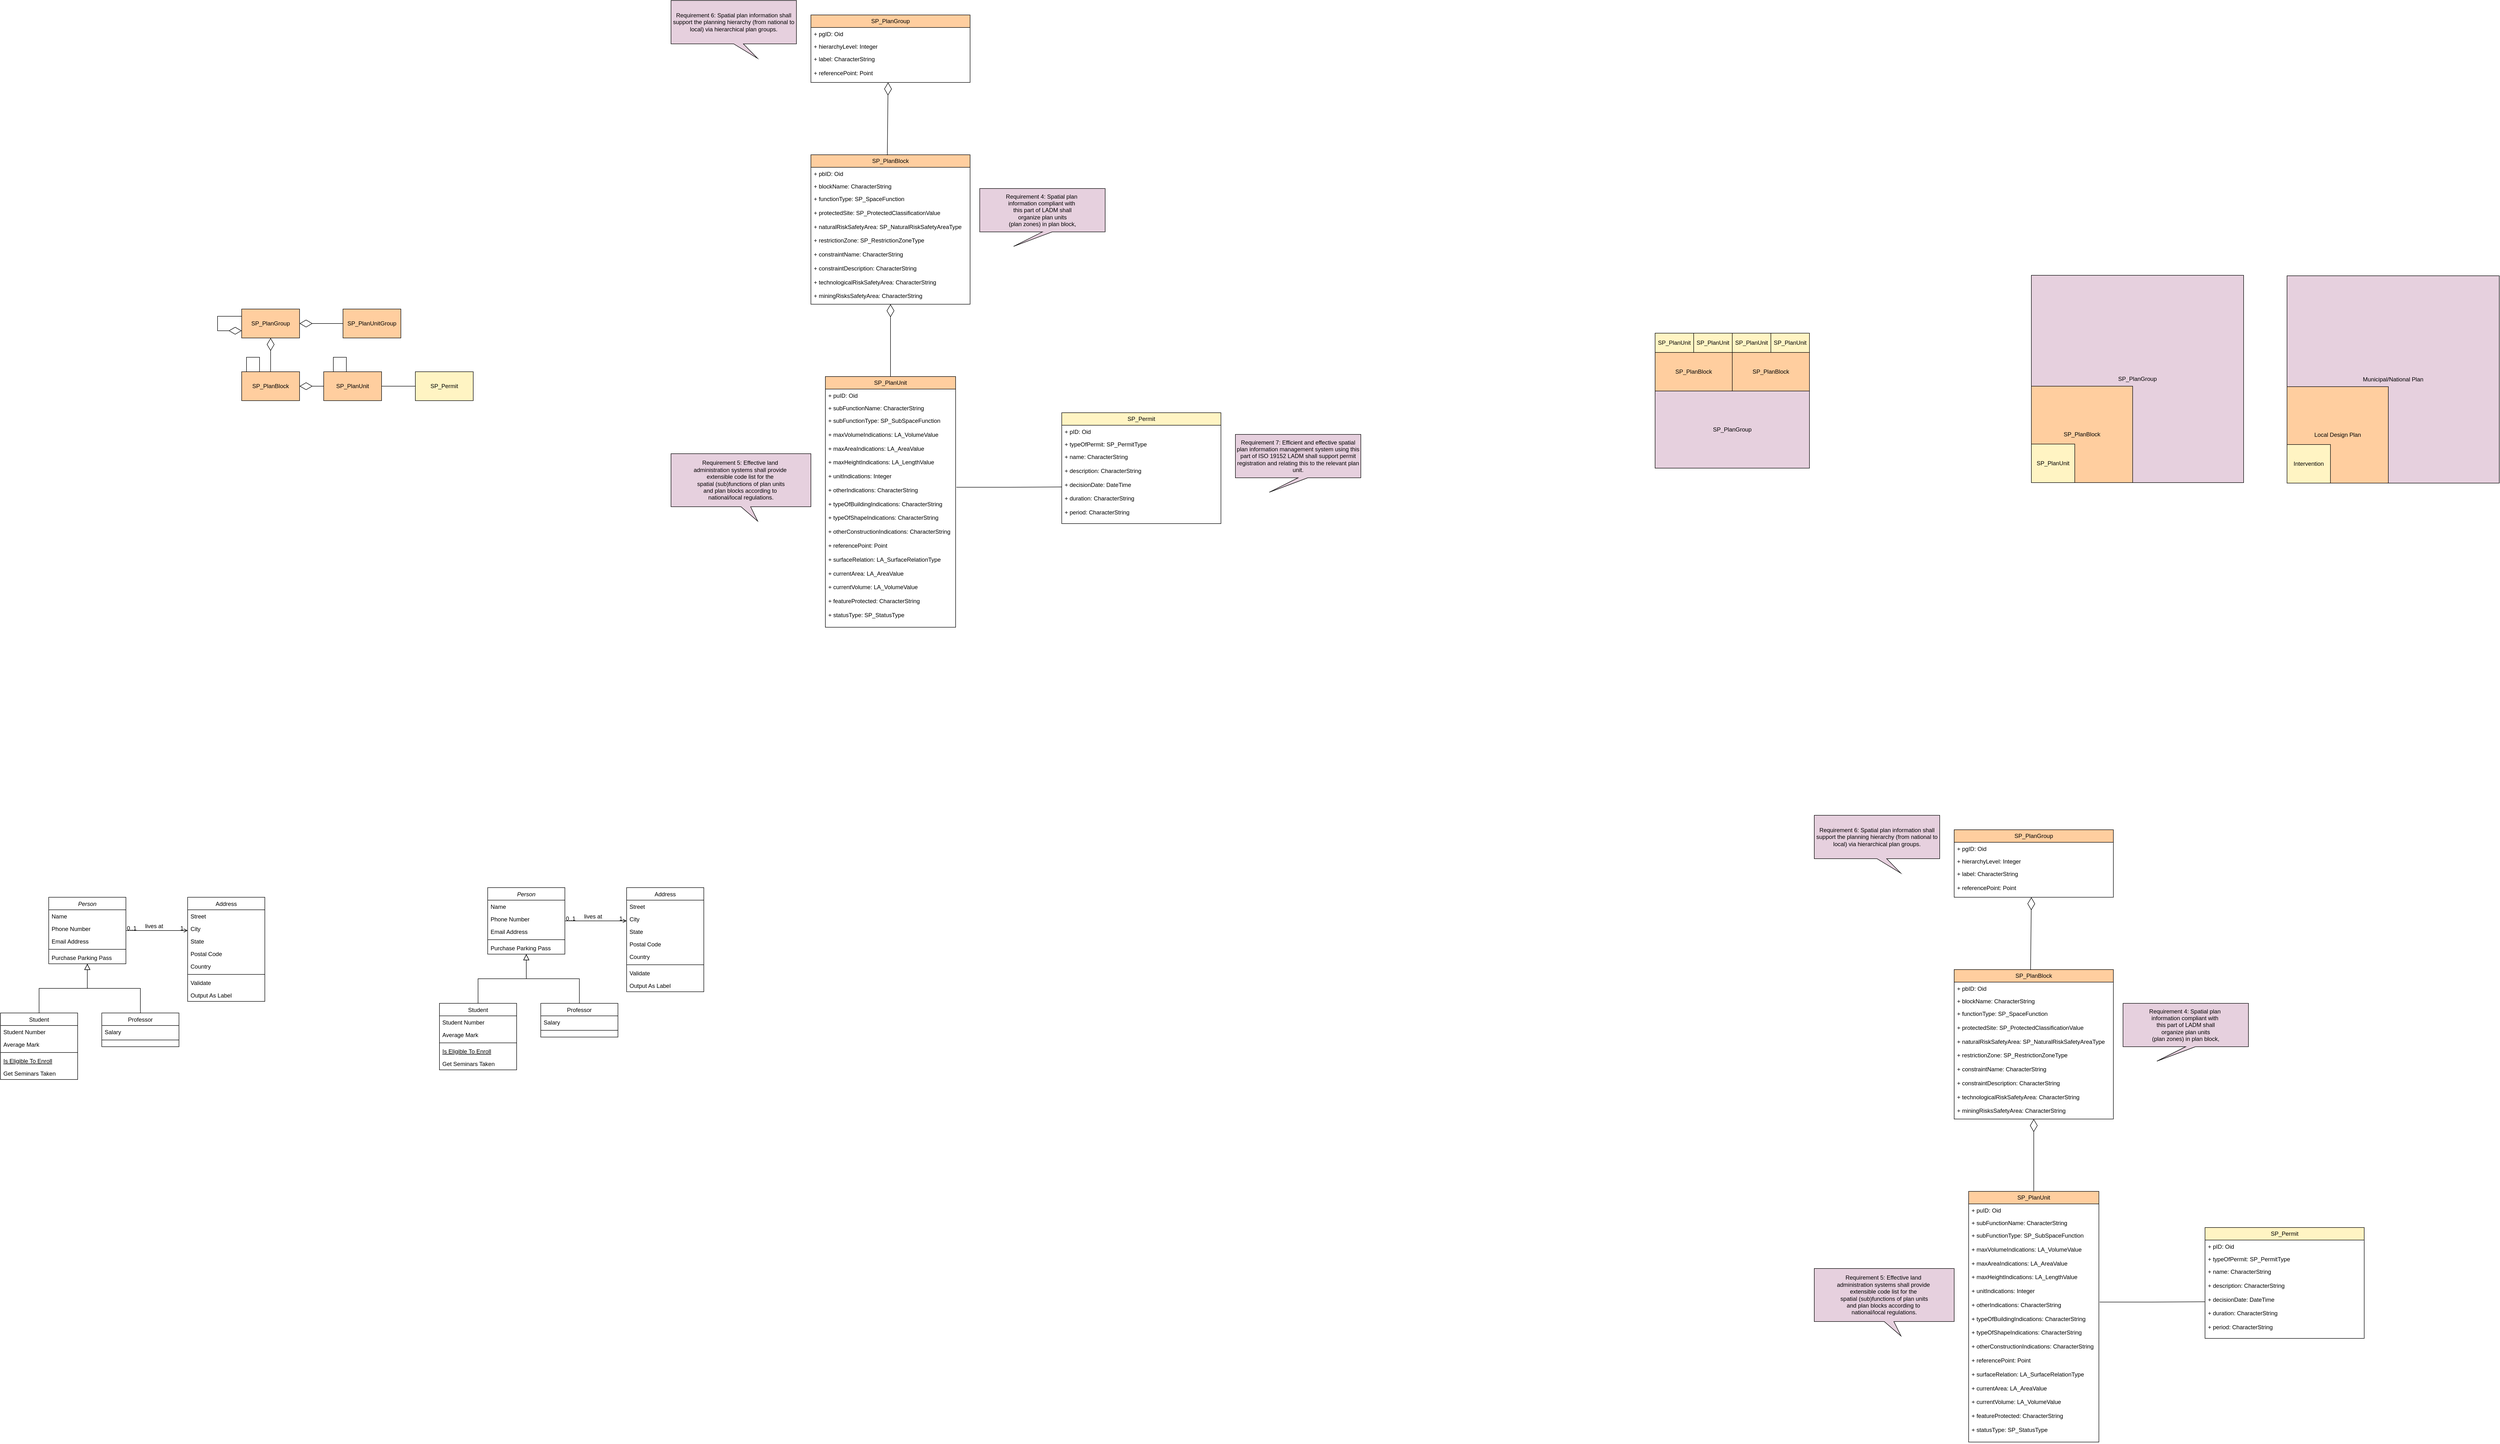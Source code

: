 <mxfile version="24.4.15" type="github">
  <diagram id="C5RBs43oDa-KdzZeNtuy" name="Page-1">
    <mxGraphModel dx="3578" dy="4029" grid="1" gridSize="10" guides="1" tooltips="1" connect="1" arrows="1" fold="1" page="1" pageScale="1" pageWidth="827" pageHeight="1169" math="0" shadow="0">
      <root>
        <mxCell id="WIyWlLk6GJQsqaUBKTNV-0" />
        <mxCell id="WIyWlLk6GJQsqaUBKTNV-1" parent="WIyWlLk6GJQsqaUBKTNV-0" />
        <mxCell id="zkfFHV4jXpPFQw0GAbJ--0" value="Person" style="swimlane;fontStyle=2;align=center;verticalAlign=top;childLayout=stackLayout;horizontal=1;startSize=26;horizontalStack=0;resizeParent=1;resizeLast=0;collapsible=1;marginBottom=0;rounded=0;shadow=0;strokeWidth=1;" parent="WIyWlLk6GJQsqaUBKTNV-1" vertex="1">
          <mxGeometry x="220" y="120" width="160" height="138" as="geometry">
            <mxRectangle x="230" y="140" width="160" height="26" as="alternateBounds" />
          </mxGeometry>
        </mxCell>
        <mxCell id="zkfFHV4jXpPFQw0GAbJ--1" value="Name" style="text;align=left;verticalAlign=top;spacingLeft=4;spacingRight=4;overflow=hidden;rotatable=0;points=[[0,0.5],[1,0.5]];portConstraint=eastwest;" parent="zkfFHV4jXpPFQw0GAbJ--0" vertex="1">
          <mxGeometry y="26" width="160" height="26" as="geometry" />
        </mxCell>
        <mxCell id="zkfFHV4jXpPFQw0GAbJ--2" value="Phone Number" style="text;align=left;verticalAlign=top;spacingLeft=4;spacingRight=4;overflow=hidden;rotatable=0;points=[[0,0.5],[1,0.5]];portConstraint=eastwest;rounded=0;shadow=0;html=0;" parent="zkfFHV4jXpPFQw0GAbJ--0" vertex="1">
          <mxGeometry y="52" width="160" height="26" as="geometry" />
        </mxCell>
        <mxCell id="zkfFHV4jXpPFQw0GAbJ--3" value="Email Address" style="text;align=left;verticalAlign=top;spacingLeft=4;spacingRight=4;overflow=hidden;rotatable=0;points=[[0,0.5],[1,0.5]];portConstraint=eastwest;rounded=0;shadow=0;html=0;" parent="zkfFHV4jXpPFQw0GAbJ--0" vertex="1">
          <mxGeometry y="78" width="160" height="26" as="geometry" />
        </mxCell>
        <mxCell id="zkfFHV4jXpPFQw0GAbJ--4" value="" style="line;html=1;strokeWidth=1;align=left;verticalAlign=middle;spacingTop=-1;spacingLeft=3;spacingRight=3;rotatable=0;labelPosition=right;points=[];portConstraint=eastwest;" parent="zkfFHV4jXpPFQw0GAbJ--0" vertex="1">
          <mxGeometry y="104" width="160" height="8" as="geometry" />
        </mxCell>
        <mxCell id="zkfFHV4jXpPFQw0GAbJ--5" value="Purchase Parking Pass" style="text;align=left;verticalAlign=top;spacingLeft=4;spacingRight=4;overflow=hidden;rotatable=0;points=[[0,0.5],[1,0.5]];portConstraint=eastwest;" parent="zkfFHV4jXpPFQw0GAbJ--0" vertex="1">
          <mxGeometry y="112" width="160" height="26" as="geometry" />
        </mxCell>
        <mxCell id="zkfFHV4jXpPFQw0GAbJ--6" value="Student" style="swimlane;fontStyle=0;align=center;verticalAlign=top;childLayout=stackLayout;horizontal=1;startSize=26;horizontalStack=0;resizeParent=1;resizeLast=0;collapsible=1;marginBottom=0;rounded=0;shadow=0;strokeWidth=1;" parent="WIyWlLk6GJQsqaUBKTNV-1" vertex="1">
          <mxGeometry x="120" y="360" width="160" height="138" as="geometry">
            <mxRectangle x="130" y="380" width="160" height="26" as="alternateBounds" />
          </mxGeometry>
        </mxCell>
        <mxCell id="zkfFHV4jXpPFQw0GAbJ--7" value="Student Number" style="text;align=left;verticalAlign=top;spacingLeft=4;spacingRight=4;overflow=hidden;rotatable=0;points=[[0,0.5],[1,0.5]];portConstraint=eastwest;" parent="zkfFHV4jXpPFQw0GAbJ--6" vertex="1">
          <mxGeometry y="26" width="160" height="26" as="geometry" />
        </mxCell>
        <mxCell id="zkfFHV4jXpPFQw0GAbJ--8" value="Average Mark" style="text;align=left;verticalAlign=top;spacingLeft=4;spacingRight=4;overflow=hidden;rotatable=0;points=[[0,0.5],[1,0.5]];portConstraint=eastwest;rounded=0;shadow=0;html=0;" parent="zkfFHV4jXpPFQw0GAbJ--6" vertex="1">
          <mxGeometry y="52" width="160" height="26" as="geometry" />
        </mxCell>
        <mxCell id="zkfFHV4jXpPFQw0GAbJ--9" value="" style="line;html=1;strokeWidth=1;align=left;verticalAlign=middle;spacingTop=-1;spacingLeft=3;spacingRight=3;rotatable=0;labelPosition=right;points=[];portConstraint=eastwest;" parent="zkfFHV4jXpPFQw0GAbJ--6" vertex="1">
          <mxGeometry y="78" width="160" height="8" as="geometry" />
        </mxCell>
        <mxCell id="zkfFHV4jXpPFQw0GAbJ--10" value="Is Eligible To Enroll" style="text;align=left;verticalAlign=top;spacingLeft=4;spacingRight=4;overflow=hidden;rotatable=0;points=[[0,0.5],[1,0.5]];portConstraint=eastwest;fontStyle=4" parent="zkfFHV4jXpPFQw0GAbJ--6" vertex="1">
          <mxGeometry y="86" width="160" height="26" as="geometry" />
        </mxCell>
        <mxCell id="zkfFHV4jXpPFQw0GAbJ--11" value="Get Seminars Taken" style="text;align=left;verticalAlign=top;spacingLeft=4;spacingRight=4;overflow=hidden;rotatable=0;points=[[0,0.5],[1,0.5]];portConstraint=eastwest;" parent="zkfFHV4jXpPFQw0GAbJ--6" vertex="1">
          <mxGeometry y="112" width="160" height="26" as="geometry" />
        </mxCell>
        <mxCell id="zkfFHV4jXpPFQw0GAbJ--12" value="" style="endArrow=block;endSize=10;endFill=0;shadow=0;strokeWidth=1;rounded=0;curved=0;edgeStyle=elbowEdgeStyle;elbow=vertical;" parent="WIyWlLk6GJQsqaUBKTNV-1" source="zkfFHV4jXpPFQw0GAbJ--6" target="zkfFHV4jXpPFQw0GAbJ--0" edge="1">
          <mxGeometry width="160" relative="1" as="geometry">
            <mxPoint x="200" y="203" as="sourcePoint" />
            <mxPoint x="200" y="203" as="targetPoint" />
          </mxGeometry>
        </mxCell>
        <mxCell id="zkfFHV4jXpPFQw0GAbJ--13" value="Professor" style="swimlane;fontStyle=0;align=center;verticalAlign=top;childLayout=stackLayout;horizontal=1;startSize=26;horizontalStack=0;resizeParent=1;resizeLast=0;collapsible=1;marginBottom=0;rounded=0;shadow=0;strokeWidth=1;" parent="WIyWlLk6GJQsqaUBKTNV-1" vertex="1">
          <mxGeometry x="330" y="360" width="160" height="70" as="geometry">
            <mxRectangle x="340" y="380" width="170" height="26" as="alternateBounds" />
          </mxGeometry>
        </mxCell>
        <mxCell id="zkfFHV4jXpPFQw0GAbJ--14" value="Salary" style="text;align=left;verticalAlign=top;spacingLeft=4;spacingRight=4;overflow=hidden;rotatable=0;points=[[0,0.5],[1,0.5]];portConstraint=eastwest;" parent="zkfFHV4jXpPFQw0GAbJ--13" vertex="1">
          <mxGeometry y="26" width="160" height="26" as="geometry" />
        </mxCell>
        <mxCell id="zkfFHV4jXpPFQw0GAbJ--15" value="" style="line;html=1;strokeWidth=1;align=left;verticalAlign=middle;spacingTop=-1;spacingLeft=3;spacingRight=3;rotatable=0;labelPosition=right;points=[];portConstraint=eastwest;" parent="zkfFHV4jXpPFQw0GAbJ--13" vertex="1">
          <mxGeometry y="52" width="160" height="8" as="geometry" />
        </mxCell>
        <mxCell id="zkfFHV4jXpPFQw0GAbJ--16" value="" style="endArrow=block;endSize=10;endFill=0;shadow=0;strokeWidth=1;rounded=0;curved=0;edgeStyle=elbowEdgeStyle;elbow=vertical;" parent="WIyWlLk6GJQsqaUBKTNV-1" source="zkfFHV4jXpPFQw0GAbJ--13" target="zkfFHV4jXpPFQw0GAbJ--0" edge="1">
          <mxGeometry width="160" relative="1" as="geometry">
            <mxPoint x="210" y="373" as="sourcePoint" />
            <mxPoint x="310" y="271" as="targetPoint" />
          </mxGeometry>
        </mxCell>
        <mxCell id="zkfFHV4jXpPFQw0GAbJ--17" value="Address" style="swimlane;fontStyle=0;align=center;verticalAlign=top;childLayout=stackLayout;horizontal=1;startSize=26;horizontalStack=0;resizeParent=1;resizeLast=0;collapsible=1;marginBottom=0;rounded=0;shadow=0;strokeWidth=1;" parent="WIyWlLk6GJQsqaUBKTNV-1" vertex="1">
          <mxGeometry x="508" y="120" width="160" height="216" as="geometry">
            <mxRectangle x="550" y="140" width="160" height="26" as="alternateBounds" />
          </mxGeometry>
        </mxCell>
        <mxCell id="zkfFHV4jXpPFQw0GAbJ--18" value="Street" style="text;align=left;verticalAlign=top;spacingLeft=4;spacingRight=4;overflow=hidden;rotatable=0;points=[[0,0.5],[1,0.5]];portConstraint=eastwest;" parent="zkfFHV4jXpPFQw0GAbJ--17" vertex="1">
          <mxGeometry y="26" width="160" height="26" as="geometry" />
        </mxCell>
        <mxCell id="zkfFHV4jXpPFQw0GAbJ--19" value="City" style="text;align=left;verticalAlign=top;spacingLeft=4;spacingRight=4;overflow=hidden;rotatable=0;points=[[0,0.5],[1,0.5]];portConstraint=eastwest;rounded=0;shadow=0;html=0;" parent="zkfFHV4jXpPFQw0GAbJ--17" vertex="1">
          <mxGeometry y="52" width="160" height="26" as="geometry" />
        </mxCell>
        <mxCell id="zkfFHV4jXpPFQw0GAbJ--20" value="State" style="text;align=left;verticalAlign=top;spacingLeft=4;spacingRight=4;overflow=hidden;rotatable=0;points=[[0,0.5],[1,0.5]];portConstraint=eastwest;rounded=0;shadow=0;html=0;" parent="zkfFHV4jXpPFQw0GAbJ--17" vertex="1">
          <mxGeometry y="78" width="160" height="26" as="geometry" />
        </mxCell>
        <mxCell id="zkfFHV4jXpPFQw0GAbJ--21" value="Postal Code" style="text;align=left;verticalAlign=top;spacingLeft=4;spacingRight=4;overflow=hidden;rotatable=0;points=[[0,0.5],[1,0.5]];portConstraint=eastwest;rounded=0;shadow=0;html=0;" parent="zkfFHV4jXpPFQw0GAbJ--17" vertex="1">
          <mxGeometry y="104" width="160" height="26" as="geometry" />
        </mxCell>
        <mxCell id="zkfFHV4jXpPFQw0GAbJ--22" value="Country" style="text;align=left;verticalAlign=top;spacingLeft=4;spacingRight=4;overflow=hidden;rotatable=0;points=[[0,0.5],[1,0.5]];portConstraint=eastwest;rounded=0;shadow=0;html=0;" parent="zkfFHV4jXpPFQw0GAbJ--17" vertex="1">
          <mxGeometry y="130" width="160" height="26" as="geometry" />
        </mxCell>
        <mxCell id="zkfFHV4jXpPFQw0GAbJ--23" value="" style="line;html=1;strokeWidth=1;align=left;verticalAlign=middle;spacingTop=-1;spacingLeft=3;spacingRight=3;rotatable=0;labelPosition=right;points=[];portConstraint=eastwest;" parent="zkfFHV4jXpPFQw0GAbJ--17" vertex="1">
          <mxGeometry y="156" width="160" height="8" as="geometry" />
        </mxCell>
        <mxCell id="zkfFHV4jXpPFQw0GAbJ--24" value="Validate" style="text;align=left;verticalAlign=top;spacingLeft=4;spacingRight=4;overflow=hidden;rotatable=0;points=[[0,0.5],[1,0.5]];portConstraint=eastwest;" parent="zkfFHV4jXpPFQw0GAbJ--17" vertex="1">
          <mxGeometry y="164" width="160" height="26" as="geometry" />
        </mxCell>
        <mxCell id="zkfFHV4jXpPFQw0GAbJ--25" value="Output As Label" style="text;align=left;verticalAlign=top;spacingLeft=4;spacingRight=4;overflow=hidden;rotatable=0;points=[[0,0.5],[1,0.5]];portConstraint=eastwest;" parent="zkfFHV4jXpPFQw0GAbJ--17" vertex="1">
          <mxGeometry y="190" width="160" height="26" as="geometry" />
        </mxCell>
        <mxCell id="zkfFHV4jXpPFQw0GAbJ--26" value="" style="endArrow=open;shadow=0;strokeWidth=1;rounded=0;curved=0;endFill=1;edgeStyle=elbowEdgeStyle;elbow=vertical;" parent="WIyWlLk6GJQsqaUBKTNV-1" source="zkfFHV4jXpPFQw0GAbJ--0" target="zkfFHV4jXpPFQw0GAbJ--17" edge="1">
          <mxGeometry x="0.5" y="41" relative="1" as="geometry">
            <mxPoint x="380" y="192" as="sourcePoint" />
            <mxPoint x="540" y="192" as="targetPoint" />
            <mxPoint x="-40" y="32" as="offset" />
          </mxGeometry>
        </mxCell>
        <mxCell id="zkfFHV4jXpPFQw0GAbJ--27" value="0..1" style="resizable=0;align=left;verticalAlign=bottom;labelBackgroundColor=none;fontSize=12;" parent="zkfFHV4jXpPFQw0GAbJ--26" connectable="0" vertex="1">
          <mxGeometry x="-1" relative="1" as="geometry">
            <mxPoint y="4" as="offset" />
          </mxGeometry>
        </mxCell>
        <mxCell id="zkfFHV4jXpPFQw0GAbJ--28" value="1" style="resizable=0;align=right;verticalAlign=bottom;labelBackgroundColor=none;fontSize=12;" parent="zkfFHV4jXpPFQw0GAbJ--26" connectable="0" vertex="1">
          <mxGeometry x="1" relative="1" as="geometry">
            <mxPoint x="-7" y="4" as="offset" />
          </mxGeometry>
        </mxCell>
        <mxCell id="zkfFHV4jXpPFQw0GAbJ--29" value="lives at" style="text;html=1;resizable=0;points=[];;align=center;verticalAlign=middle;labelBackgroundColor=none;rounded=0;shadow=0;strokeWidth=1;fontSize=12;" parent="zkfFHV4jXpPFQw0GAbJ--26" vertex="1" connectable="0">
          <mxGeometry x="0.5" y="49" relative="1" as="geometry">
            <mxPoint x="-38" y="40" as="offset" />
          </mxGeometry>
        </mxCell>
        <mxCell id="cNv1dug2NwwHb0u0l6bS-0" value="Person" style="swimlane;fontStyle=2;align=center;verticalAlign=top;childLayout=stackLayout;horizontal=1;startSize=26;horizontalStack=0;resizeParent=1;resizeLast=0;collapsible=1;marginBottom=0;rounded=0;shadow=0;strokeWidth=1;" vertex="1" parent="WIyWlLk6GJQsqaUBKTNV-1">
          <mxGeometry x="1130" y="100" width="160" height="138" as="geometry">
            <mxRectangle x="230" y="140" width="160" height="26" as="alternateBounds" />
          </mxGeometry>
        </mxCell>
        <mxCell id="cNv1dug2NwwHb0u0l6bS-1" value="Name" style="text;align=left;verticalAlign=top;spacingLeft=4;spacingRight=4;overflow=hidden;rotatable=0;points=[[0,0.5],[1,0.5]];portConstraint=eastwest;" vertex="1" parent="cNv1dug2NwwHb0u0l6bS-0">
          <mxGeometry y="26" width="160" height="26" as="geometry" />
        </mxCell>
        <mxCell id="cNv1dug2NwwHb0u0l6bS-2" value="Phone Number" style="text;align=left;verticalAlign=top;spacingLeft=4;spacingRight=4;overflow=hidden;rotatable=0;points=[[0,0.5],[1,0.5]];portConstraint=eastwest;rounded=0;shadow=0;html=0;" vertex="1" parent="cNv1dug2NwwHb0u0l6bS-0">
          <mxGeometry y="52" width="160" height="26" as="geometry" />
        </mxCell>
        <mxCell id="cNv1dug2NwwHb0u0l6bS-3" value="Email Address" style="text;align=left;verticalAlign=top;spacingLeft=4;spacingRight=4;overflow=hidden;rotatable=0;points=[[0,0.5],[1,0.5]];portConstraint=eastwest;rounded=0;shadow=0;html=0;" vertex="1" parent="cNv1dug2NwwHb0u0l6bS-0">
          <mxGeometry y="78" width="160" height="26" as="geometry" />
        </mxCell>
        <mxCell id="cNv1dug2NwwHb0u0l6bS-4" value="" style="line;html=1;strokeWidth=1;align=left;verticalAlign=middle;spacingTop=-1;spacingLeft=3;spacingRight=3;rotatable=0;labelPosition=right;points=[];portConstraint=eastwest;" vertex="1" parent="cNv1dug2NwwHb0u0l6bS-0">
          <mxGeometry y="104" width="160" height="8" as="geometry" />
        </mxCell>
        <mxCell id="cNv1dug2NwwHb0u0l6bS-5" value="Purchase Parking Pass" style="text;align=left;verticalAlign=top;spacingLeft=4;spacingRight=4;overflow=hidden;rotatable=0;points=[[0,0.5],[1,0.5]];portConstraint=eastwest;" vertex="1" parent="cNv1dug2NwwHb0u0l6bS-0">
          <mxGeometry y="112" width="160" height="26" as="geometry" />
        </mxCell>
        <mxCell id="cNv1dug2NwwHb0u0l6bS-6" value="Student" style="swimlane;fontStyle=0;align=center;verticalAlign=top;childLayout=stackLayout;horizontal=1;startSize=26;horizontalStack=0;resizeParent=1;resizeLast=0;collapsible=1;marginBottom=0;rounded=0;shadow=0;strokeWidth=1;" vertex="1" parent="WIyWlLk6GJQsqaUBKTNV-1">
          <mxGeometry x="1030" y="340" width="160" height="138" as="geometry">
            <mxRectangle x="1030" y="340" width="160" height="26" as="alternateBounds" />
          </mxGeometry>
        </mxCell>
        <mxCell id="cNv1dug2NwwHb0u0l6bS-7" value="Student Number" style="text;align=left;verticalAlign=top;spacingLeft=4;spacingRight=4;overflow=hidden;rotatable=0;points=[[0,0.5],[1,0.5]];portConstraint=eastwest;" vertex="1" parent="cNv1dug2NwwHb0u0l6bS-6">
          <mxGeometry y="26" width="160" height="26" as="geometry" />
        </mxCell>
        <mxCell id="cNv1dug2NwwHb0u0l6bS-8" value="Average Mark" style="text;align=left;verticalAlign=top;spacingLeft=4;spacingRight=4;overflow=hidden;rotatable=0;points=[[0,0.5],[1,0.5]];portConstraint=eastwest;rounded=0;shadow=0;html=0;" vertex="1" parent="cNv1dug2NwwHb0u0l6bS-6">
          <mxGeometry y="52" width="160" height="26" as="geometry" />
        </mxCell>
        <mxCell id="cNv1dug2NwwHb0u0l6bS-9" value="" style="line;html=1;strokeWidth=1;align=left;verticalAlign=middle;spacingTop=-1;spacingLeft=3;spacingRight=3;rotatable=0;labelPosition=right;points=[];portConstraint=eastwest;" vertex="1" parent="cNv1dug2NwwHb0u0l6bS-6">
          <mxGeometry y="78" width="160" height="8" as="geometry" />
        </mxCell>
        <mxCell id="cNv1dug2NwwHb0u0l6bS-10" value="Is Eligible To Enroll" style="text;align=left;verticalAlign=top;spacingLeft=4;spacingRight=4;overflow=hidden;rotatable=0;points=[[0,0.5],[1,0.5]];portConstraint=eastwest;fontStyle=4" vertex="1" parent="cNv1dug2NwwHb0u0l6bS-6">
          <mxGeometry y="86" width="160" height="26" as="geometry" />
        </mxCell>
        <mxCell id="cNv1dug2NwwHb0u0l6bS-11" value="Get Seminars Taken" style="text;align=left;verticalAlign=top;spacingLeft=4;spacingRight=4;overflow=hidden;rotatable=0;points=[[0,0.5],[1,0.5]];portConstraint=eastwest;" vertex="1" parent="cNv1dug2NwwHb0u0l6bS-6">
          <mxGeometry y="112" width="160" height="26" as="geometry" />
        </mxCell>
        <mxCell id="cNv1dug2NwwHb0u0l6bS-12" value="" style="endArrow=block;endSize=10;endFill=0;shadow=0;strokeWidth=1;rounded=0;curved=0;edgeStyle=elbowEdgeStyle;elbow=vertical;" edge="1" parent="WIyWlLk6GJQsqaUBKTNV-1" source="cNv1dug2NwwHb0u0l6bS-6" target="cNv1dug2NwwHb0u0l6bS-0">
          <mxGeometry width="160" relative="1" as="geometry">
            <mxPoint x="1110" y="183" as="sourcePoint" />
            <mxPoint x="1110" y="183" as="targetPoint" />
          </mxGeometry>
        </mxCell>
        <mxCell id="cNv1dug2NwwHb0u0l6bS-13" value="Professor" style="swimlane;fontStyle=0;align=center;verticalAlign=top;childLayout=stackLayout;horizontal=1;startSize=26;horizontalStack=0;resizeParent=1;resizeLast=0;collapsible=1;marginBottom=0;rounded=0;shadow=0;strokeWidth=1;" vertex="1" parent="WIyWlLk6GJQsqaUBKTNV-1">
          <mxGeometry x="1240" y="340" width="160" height="70" as="geometry">
            <mxRectangle x="340" y="380" width="170" height="26" as="alternateBounds" />
          </mxGeometry>
        </mxCell>
        <mxCell id="cNv1dug2NwwHb0u0l6bS-14" value="Salary" style="text;align=left;verticalAlign=top;spacingLeft=4;spacingRight=4;overflow=hidden;rotatable=0;points=[[0,0.5],[1,0.5]];portConstraint=eastwest;" vertex="1" parent="cNv1dug2NwwHb0u0l6bS-13">
          <mxGeometry y="26" width="160" height="26" as="geometry" />
        </mxCell>
        <mxCell id="cNv1dug2NwwHb0u0l6bS-15" value="" style="line;html=1;strokeWidth=1;align=left;verticalAlign=middle;spacingTop=-1;spacingLeft=3;spacingRight=3;rotatable=0;labelPosition=right;points=[];portConstraint=eastwest;" vertex="1" parent="cNv1dug2NwwHb0u0l6bS-13">
          <mxGeometry y="52" width="160" height="8" as="geometry" />
        </mxCell>
        <mxCell id="cNv1dug2NwwHb0u0l6bS-16" value="" style="endArrow=block;endSize=10;endFill=0;shadow=0;strokeWidth=1;rounded=0;curved=0;edgeStyle=elbowEdgeStyle;elbow=vertical;" edge="1" parent="WIyWlLk6GJQsqaUBKTNV-1" source="cNv1dug2NwwHb0u0l6bS-13" target="cNv1dug2NwwHb0u0l6bS-0">
          <mxGeometry width="160" relative="1" as="geometry">
            <mxPoint x="1120" y="353" as="sourcePoint" />
            <mxPoint x="1220" y="251" as="targetPoint" />
          </mxGeometry>
        </mxCell>
        <mxCell id="cNv1dug2NwwHb0u0l6bS-17" value="Address" style="swimlane;fontStyle=0;align=center;verticalAlign=top;childLayout=stackLayout;horizontal=1;startSize=26;horizontalStack=0;resizeParent=1;resizeLast=0;collapsible=1;marginBottom=0;rounded=0;shadow=0;strokeWidth=1;" vertex="1" parent="WIyWlLk6GJQsqaUBKTNV-1">
          <mxGeometry x="1418" y="100" width="160" height="216" as="geometry">
            <mxRectangle x="550" y="140" width="160" height="26" as="alternateBounds" />
          </mxGeometry>
        </mxCell>
        <mxCell id="cNv1dug2NwwHb0u0l6bS-18" value="Street" style="text;align=left;verticalAlign=top;spacingLeft=4;spacingRight=4;overflow=hidden;rotatable=0;points=[[0,0.5],[1,0.5]];portConstraint=eastwest;" vertex="1" parent="cNv1dug2NwwHb0u0l6bS-17">
          <mxGeometry y="26" width="160" height="26" as="geometry" />
        </mxCell>
        <mxCell id="cNv1dug2NwwHb0u0l6bS-19" value="City" style="text;align=left;verticalAlign=top;spacingLeft=4;spacingRight=4;overflow=hidden;rotatable=0;points=[[0,0.5],[1,0.5]];portConstraint=eastwest;rounded=0;shadow=0;html=0;" vertex="1" parent="cNv1dug2NwwHb0u0l6bS-17">
          <mxGeometry y="52" width="160" height="26" as="geometry" />
        </mxCell>
        <mxCell id="cNv1dug2NwwHb0u0l6bS-20" value="State" style="text;align=left;verticalAlign=top;spacingLeft=4;spacingRight=4;overflow=hidden;rotatable=0;points=[[0,0.5],[1,0.5]];portConstraint=eastwest;rounded=0;shadow=0;html=0;" vertex="1" parent="cNv1dug2NwwHb0u0l6bS-17">
          <mxGeometry y="78" width="160" height="26" as="geometry" />
        </mxCell>
        <mxCell id="cNv1dug2NwwHb0u0l6bS-21" value="Postal Code" style="text;align=left;verticalAlign=top;spacingLeft=4;spacingRight=4;overflow=hidden;rotatable=0;points=[[0,0.5],[1,0.5]];portConstraint=eastwest;rounded=0;shadow=0;html=0;" vertex="1" parent="cNv1dug2NwwHb0u0l6bS-17">
          <mxGeometry y="104" width="160" height="26" as="geometry" />
        </mxCell>
        <mxCell id="cNv1dug2NwwHb0u0l6bS-22" value="Country" style="text;align=left;verticalAlign=top;spacingLeft=4;spacingRight=4;overflow=hidden;rotatable=0;points=[[0,0.5],[1,0.5]];portConstraint=eastwest;rounded=0;shadow=0;html=0;" vertex="1" parent="cNv1dug2NwwHb0u0l6bS-17">
          <mxGeometry y="130" width="160" height="26" as="geometry" />
        </mxCell>
        <mxCell id="cNv1dug2NwwHb0u0l6bS-23" value="" style="line;html=1;strokeWidth=1;align=left;verticalAlign=middle;spacingTop=-1;spacingLeft=3;spacingRight=3;rotatable=0;labelPosition=right;points=[];portConstraint=eastwest;" vertex="1" parent="cNv1dug2NwwHb0u0l6bS-17">
          <mxGeometry y="156" width="160" height="8" as="geometry" />
        </mxCell>
        <mxCell id="cNv1dug2NwwHb0u0l6bS-24" value="Validate" style="text;align=left;verticalAlign=top;spacingLeft=4;spacingRight=4;overflow=hidden;rotatable=0;points=[[0,0.5],[1,0.5]];portConstraint=eastwest;" vertex="1" parent="cNv1dug2NwwHb0u0l6bS-17">
          <mxGeometry y="164" width="160" height="26" as="geometry" />
        </mxCell>
        <mxCell id="cNv1dug2NwwHb0u0l6bS-25" value="Output As Label" style="text;align=left;verticalAlign=top;spacingLeft=4;spacingRight=4;overflow=hidden;rotatable=0;points=[[0,0.5],[1,0.5]];portConstraint=eastwest;" vertex="1" parent="cNv1dug2NwwHb0u0l6bS-17">
          <mxGeometry y="190" width="160" height="26" as="geometry" />
        </mxCell>
        <mxCell id="cNv1dug2NwwHb0u0l6bS-26" value="" style="endArrow=open;shadow=0;strokeWidth=1;rounded=0;curved=0;endFill=1;edgeStyle=elbowEdgeStyle;elbow=vertical;" edge="1" parent="WIyWlLk6GJQsqaUBKTNV-1" source="cNv1dug2NwwHb0u0l6bS-0" target="cNv1dug2NwwHb0u0l6bS-17">
          <mxGeometry x="0.5" y="41" relative="1" as="geometry">
            <mxPoint x="1290" y="172" as="sourcePoint" />
            <mxPoint x="1450" y="172" as="targetPoint" />
            <mxPoint x="-40" y="32" as="offset" />
          </mxGeometry>
        </mxCell>
        <mxCell id="cNv1dug2NwwHb0u0l6bS-27" value="0..1" style="resizable=0;align=left;verticalAlign=bottom;labelBackgroundColor=none;fontSize=12;" connectable="0" vertex="1" parent="cNv1dug2NwwHb0u0l6bS-26">
          <mxGeometry x="-1" relative="1" as="geometry">
            <mxPoint y="4" as="offset" />
          </mxGeometry>
        </mxCell>
        <mxCell id="cNv1dug2NwwHb0u0l6bS-28" value="1" style="resizable=0;align=right;verticalAlign=bottom;labelBackgroundColor=none;fontSize=12;" connectable="0" vertex="1" parent="cNv1dug2NwwHb0u0l6bS-26">
          <mxGeometry x="1" relative="1" as="geometry">
            <mxPoint x="-7" y="4" as="offset" />
          </mxGeometry>
        </mxCell>
        <mxCell id="cNv1dug2NwwHb0u0l6bS-29" value="lives at" style="text;html=1;resizable=0;points=[];;align=center;verticalAlign=middle;labelBackgroundColor=none;rounded=0;shadow=0;strokeWidth=1;fontSize=12;" vertex="1" connectable="0" parent="cNv1dug2NwwHb0u0l6bS-26">
          <mxGeometry x="0.5" y="49" relative="1" as="geometry">
            <mxPoint x="-38" y="40" as="offset" />
          </mxGeometry>
        </mxCell>
        <mxCell id="cNv1dug2NwwHb0u0l6bS-61" value="SP_PlanGroup" style="rounded=0;whiteSpace=wrap;html=1;fillColor=#FFCE9F;" vertex="1" parent="WIyWlLk6GJQsqaUBKTNV-1">
          <mxGeometry x="620" y="-1100" width="120" height="60" as="geometry" />
        </mxCell>
        <mxCell id="cNv1dug2NwwHb0u0l6bS-66" value="SP_PlanUnitGroup" style="rounded=0;whiteSpace=wrap;html=1;fillColor=#FFCE9F;" vertex="1" parent="WIyWlLk6GJQsqaUBKTNV-1">
          <mxGeometry x="830" y="-1100" width="120" height="60" as="geometry" />
        </mxCell>
        <mxCell id="cNv1dug2NwwHb0u0l6bS-67" value="SP_PlanBlock" style="rounded=0;whiteSpace=wrap;html=1;fillColor=#FFCE9F;" vertex="1" parent="WIyWlLk6GJQsqaUBKTNV-1">
          <mxGeometry x="620" y="-970" width="120" height="60" as="geometry" />
        </mxCell>
        <mxCell id="cNv1dug2NwwHb0u0l6bS-68" value="SP_PlanUnit" style="rounded=0;whiteSpace=wrap;html=1;fillColor=#FFCE9F;" vertex="1" parent="WIyWlLk6GJQsqaUBKTNV-1">
          <mxGeometry x="790" y="-970" width="120" height="60" as="geometry" />
        </mxCell>
        <mxCell id="cNv1dug2NwwHb0u0l6bS-69" value="SP_Permit" style="rounded=0;whiteSpace=wrap;html=1;fillColor=#FFF4C3;" vertex="1" parent="WIyWlLk6GJQsqaUBKTNV-1">
          <mxGeometry x="980" y="-970" width="120" height="60" as="geometry" />
        </mxCell>
        <mxCell id="cNv1dug2NwwHb0u0l6bS-70" value="" style="endArrow=diamondThin;endFill=0;endSize=24;html=1;rounded=0;entryX=1;entryY=0.5;entryDx=0;entryDy=0;exitX=0;exitY=0.5;exitDx=0;exitDy=0;" edge="1" parent="WIyWlLk6GJQsqaUBKTNV-1" source="cNv1dug2NwwHb0u0l6bS-66" target="cNv1dug2NwwHb0u0l6bS-61">
          <mxGeometry width="160" relative="1" as="geometry">
            <mxPoint x="620" y="-810" as="sourcePoint" />
            <mxPoint x="780" y="-810" as="targetPoint" />
          </mxGeometry>
        </mxCell>
        <mxCell id="cNv1dug2NwwHb0u0l6bS-71" value="" style="endArrow=diamondThin;endFill=0;endSize=24;html=1;rounded=0;entryX=0.5;entryY=1;entryDx=0;entryDy=0;exitX=0.5;exitY=0;exitDx=0;exitDy=0;" edge="1" parent="WIyWlLk6GJQsqaUBKTNV-1" source="cNv1dug2NwwHb0u0l6bS-67" target="cNv1dug2NwwHb0u0l6bS-61">
          <mxGeometry width="160" relative="1" as="geometry">
            <mxPoint x="840" y="-1060" as="sourcePoint" />
            <mxPoint x="750" y="-1060" as="targetPoint" />
          </mxGeometry>
        </mxCell>
        <mxCell id="cNv1dug2NwwHb0u0l6bS-74" value="" style="endArrow=diamondThin;endFill=0;endSize=24;html=1;rounded=0;edgeStyle=orthogonalEdgeStyle;entryX=0;entryY=0.75;entryDx=0;entryDy=0;exitX=0;exitY=0.25;exitDx=0;exitDy=0;" edge="1" parent="WIyWlLk6GJQsqaUBKTNV-1" source="cNv1dug2NwwHb0u0l6bS-61" target="cNv1dug2NwwHb0u0l6bS-61">
          <mxGeometry width="160" relative="1" as="geometry">
            <mxPoint x="320" y="-960" as="sourcePoint" />
            <mxPoint x="480" y="-960" as="targetPoint" />
            <Array as="points">
              <mxPoint x="570" y="-1085" />
              <mxPoint x="570" y="-1055" />
            </Array>
          </mxGeometry>
        </mxCell>
        <mxCell id="cNv1dug2NwwHb0u0l6bS-75" value="" style="endArrow=none;html=1;edgeStyle=orthogonalEdgeStyle;rounded=0;" edge="1" parent="WIyWlLk6GJQsqaUBKTNV-1" target="cNv1dug2NwwHb0u0l6bS-67">
          <mxGeometry relative="1" as="geometry">
            <mxPoint x="630" y="-970" as="sourcePoint" />
            <mxPoint x="550" y="-1030" as="targetPoint" />
            <Array as="points">
              <mxPoint x="630" y="-970" />
              <mxPoint x="630" y="-1000" />
              <mxPoint x="657" y="-1000" />
            </Array>
          </mxGeometry>
        </mxCell>
        <mxCell id="cNv1dug2NwwHb0u0l6bS-79" value="" style="endArrow=none;html=1;edgeStyle=orthogonalEdgeStyle;rounded=0;" edge="1" parent="WIyWlLk6GJQsqaUBKTNV-1">
          <mxGeometry relative="1" as="geometry">
            <mxPoint x="810" y="-970" as="sourcePoint" />
            <mxPoint x="837" y="-970" as="targetPoint" />
            <Array as="points">
              <mxPoint x="810" y="-970" />
              <mxPoint x="810" y="-1000" />
              <mxPoint x="837" y="-1000" />
            </Array>
          </mxGeometry>
        </mxCell>
        <mxCell id="cNv1dug2NwwHb0u0l6bS-81" value="" style="endArrow=diamondThin;endFill=0;endSize=24;html=1;rounded=0;entryX=1;entryY=0.5;entryDx=0;entryDy=0;exitX=0;exitY=0.5;exitDx=0;exitDy=0;" edge="1" parent="WIyWlLk6GJQsqaUBKTNV-1" source="cNv1dug2NwwHb0u0l6bS-68" target="cNv1dug2NwwHb0u0l6bS-67">
          <mxGeometry width="160" relative="1" as="geometry">
            <mxPoint x="370" y="-890" as="sourcePoint" />
            <mxPoint x="530" y="-890" as="targetPoint" />
          </mxGeometry>
        </mxCell>
        <mxCell id="cNv1dug2NwwHb0u0l6bS-82" value="" style="endArrow=none;html=1;edgeStyle=orthogonalEdgeStyle;rounded=0;entryX=0;entryY=0.5;entryDx=0;entryDy=0;exitX=1;exitY=0.5;exitDx=0;exitDy=0;" edge="1" parent="WIyWlLk6GJQsqaUBKTNV-1" source="cNv1dug2NwwHb0u0l6bS-68" target="cNv1dug2NwwHb0u0l6bS-69">
          <mxGeometry relative="1" as="geometry">
            <mxPoint x="440" y="-970" as="sourcePoint" />
            <mxPoint x="600" y="-970" as="targetPoint" />
          </mxGeometry>
        </mxCell>
        <mxCell id="cNv1dug2NwwHb0u0l6bS-85" value="SP_PlanUnit" style="swimlane;fontStyle=0;childLayout=stackLayout;horizontal=1;startSize=26;fillColor=#FFCE9F;horizontalStack=0;resizeParent=1;resizeParentMax=0;resizeLast=0;collapsible=1;marginBottom=0;whiteSpace=wrap;html=1;" vertex="1" parent="WIyWlLk6GJQsqaUBKTNV-1">
          <mxGeometry x="1830" y="-960" width="270" height="520" as="geometry">
            <mxRectangle x="1810" y="-860" width="100" height="30" as="alternateBounds" />
          </mxGeometry>
        </mxCell>
        <mxCell id="cNv1dug2NwwHb0u0l6bS-86" value="+ puID: Oid" style="text;strokeColor=none;fillColor=none;align=left;verticalAlign=top;spacingLeft=4;spacingRight=4;overflow=hidden;rotatable=0;points=[[0,0.5],[1,0.5]];portConstraint=eastwest;whiteSpace=wrap;html=1;" vertex="1" parent="cNv1dug2NwwHb0u0l6bS-85">
          <mxGeometry y="26" width="270" height="26" as="geometry" />
        </mxCell>
        <mxCell id="cNv1dug2NwwHb0u0l6bS-87" value="+ subFunctionName: CharacterString" style="text;strokeColor=none;fillColor=none;align=left;verticalAlign=top;spacingLeft=4;spacingRight=4;overflow=hidden;rotatable=0;points=[[0,0.5],[1,0.5]];portConstraint=eastwest;whiteSpace=wrap;html=1;" vertex="1" parent="cNv1dug2NwwHb0u0l6bS-85">
          <mxGeometry y="52" width="270" height="26" as="geometry" />
        </mxCell>
        <mxCell id="cNv1dug2NwwHb0u0l6bS-88" value="+ subFunctionType: SP_SubSpaceFunction&lt;div&gt;&lt;br&gt;&lt;/div&gt;&lt;div&gt;+&amp;nbsp;maxVolumeIndications:&amp;nbsp;LA_VolumeValue&lt;/div&gt;&lt;div&gt;&lt;br&gt;&lt;/div&gt;&lt;div&gt;+&amp;nbsp;maxAreaIndications:&amp;nbsp;LA_AreaValue&lt;/div&gt;&lt;div&gt;&lt;br&gt;&lt;/div&gt;&lt;div&gt;+&amp;nbsp;maxHeightIndications:&amp;nbsp;LA_LengthValue&lt;/div&gt;&lt;div&gt;&lt;br&gt;&lt;/div&gt;&lt;div&gt;+&amp;nbsp;unitIndications:&amp;nbsp;Integer&lt;/div&gt;&lt;div&gt;&lt;br&gt;&lt;/div&gt;&lt;div&gt;+&amp;nbsp;otherIndications:&amp;nbsp;CharacterString&lt;/div&gt;&lt;div&gt;&lt;br&gt;&lt;/div&gt;&lt;div&gt;+&amp;nbsp;typeOfBuildingIndications:&amp;nbsp;CharacterString&lt;/div&gt;&lt;div&gt;&lt;br&gt;&lt;/div&gt;&lt;div&gt;+&amp;nbsp;typeOfShapeIndications:&amp;nbsp;CharacterString&lt;/div&gt;&lt;div&gt;&lt;br&gt;&lt;/div&gt;&lt;div&gt;+&amp;nbsp;otherConstructionIndications:&amp;nbsp;CharacterString&lt;/div&gt;&lt;div&gt;&lt;br&gt;&lt;/div&gt;&lt;div&gt;+&amp;nbsp;referencePoint:&amp;nbsp;Point&lt;/div&gt;&lt;div&gt;&lt;br&gt;&lt;/div&gt;&lt;div&gt;+&amp;nbsp;surfaceRelation:&amp;nbsp;LA_SurfaceRelationType&lt;/div&gt;&lt;div&gt;&lt;br&gt;&lt;/div&gt;&lt;div&gt;+&amp;nbsp;currentArea:&amp;nbsp;LA_AreaValue&lt;/div&gt;&lt;div&gt;&lt;br&gt;&lt;/div&gt;&lt;div&gt;+&amp;nbsp;currentVolume:&amp;nbsp;LA_VolumeValue&lt;/div&gt;&lt;div&gt;&lt;br&gt;&lt;/div&gt;&lt;div&gt;+&amp;nbsp;featureProtected:&amp;nbsp;CharacterString&lt;/div&gt;&lt;div&gt;&lt;br&gt;&lt;/div&gt;&lt;div&gt;+&amp;nbsp;statusType:&amp;nbsp;SP_StatusType&lt;/div&gt;&lt;div&gt;&lt;br&gt;&lt;/div&gt;&lt;div&gt;&lt;br&gt;&lt;/div&gt;" style="text;strokeColor=none;fillColor=none;align=left;verticalAlign=top;spacingLeft=4;spacingRight=4;overflow=hidden;rotatable=0;points=[[0,0.5],[1,0.5]];portConstraint=eastwest;whiteSpace=wrap;html=1;" vertex="1" parent="cNv1dug2NwwHb0u0l6bS-85">
          <mxGeometry y="78" width="270" height="442" as="geometry" />
        </mxCell>
        <mxCell id="cNv1dug2NwwHb0u0l6bS-97" value="&lt;div&gt;Requirement 4: Spatial plan&amp;nbsp;&lt;/div&gt;&lt;div&gt;information compliant with&amp;nbsp;&lt;/div&gt;&lt;div&gt;this part of LADM shall&lt;/div&gt;&lt;div&gt;organize&lt;span style=&quot;background-color: initial;&quot;&gt;&amp;nbsp;plan units&lt;/span&gt;&lt;/div&gt;&lt;div&gt;(plan zones) in plan block,&lt;/div&gt;" style="shape=callout;whiteSpace=wrap;html=1;perimeter=calloutPerimeter;position2=0.27;fillColor=#E6D0DE;" vertex="1" parent="WIyWlLk6GJQsqaUBKTNV-1">
          <mxGeometry x="2150" y="-1350" width="260" height="120" as="geometry" />
        </mxCell>
        <mxCell id="cNv1dug2NwwHb0u0l6bS-98" value="&lt;div&gt;Requirement 5: Effective land&amp;nbsp;&lt;/div&gt;&lt;div&gt;administration&amp;nbsp;&lt;span style=&quot;background-color: initial;&quot;&gt;systems&amp;nbsp;&lt;/span&gt;&lt;span style=&quot;background-color: initial;&quot;&gt;shall provide&amp;nbsp;&lt;/span&gt;&lt;/div&gt;&lt;div&gt;&lt;span style=&quot;background-color: initial;&quot;&gt;extensible code list for the&amp;nbsp;&lt;/span&gt;&lt;/div&gt;&lt;div&gt;&lt;span style=&quot;background-color: initial;&quot;&gt;spatial (sub)functions of plan units&lt;/span&gt;&lt;/div&gt;&lt;div&gt;and plan blocks according to&amp;nbsp;&lt;/div&gt;&lt;div&gt;national/local regulations.&lt;/div&gt;" style="shape=callout;whiteSpace=wrap;html=1;perimeter=calloutPerimeter;fillColor=#E6D0DE;position2=0.62;" vertex="1" parent="WIyWlLk6GJQsqaUBKTNV-1">
          <mxGeometry x="1510" y="-800" width="290" height="140" as="geometry" />
        </mxCell>
        <mxCell id="cNv1dug2NwwHb0u0l6bS-99" value="SP_PlanBlock" style="swimlane;fontStyle=0;childLayout=stackLayout;horizontal=1;startSize=26;fillColor=#FFCE9F;horizontalStack=0;resizeParent=1;resizeParentMax=0;resizeLast=0;collapsible=1;marginBottom=0;whiteSpace=wrap;html=1;" vertex="1" parent="WIyWlLk6GJQsqaUBKTNV-1">
          <mxGeometry x="1800" y="-1420" width="330" height="310" as="geometry">
            <mxRectangle x="1810" y="-860" width="100" height="30" as="alternateBounds" />
          </mxGeometry>
        </mxCell>
        <mxCell id="cNv1dug2NwwHb0u0l6bS-100" value="+ pbID: Oid" style="text;strokeColor=none;fillColor=none;align=left;verticalAlign=top;spacingLeft=4;spacingRight=4;overflow=hidden;rotatable=0;points=[[0,0.5],[1,0.5]];portConstraint=eastwest;whiteSpace=wrap;html=1;" vertex="1" parent="cNv1dug2NwwHb0u0l6bS-99">
          <mxGeometry y="26" width="330" height="26" as="geometry" />
        </mxCell>
        <mxCell id="cNv1dug2NwwHb0u0l6bS-101" value="+ blockName: CharacterString" style="text;strokeColor=none;fillColor=none;align=left;verticalAlign=top;spacingLeft=4;spacingRight=4;overflow=hidden;rotatable=0;points=[[0,0.5],[1,0.5]];portConstraint=eastwest;whiteSpace=wrap;html=1;" vertex="1" parent="cNv1dug2NwwHb0u0l6bS-99">
          <mxGeometry y="52" width="330" height="26" as="geometry" />
        </mxCell>
        <mxCell id="cNv1dug2NwwHb0u0l6bS-102" value="+ functionType: SP_SpaceFunction&lt;div&gt;&lt;br&gt;&lt;/div&gt;&lt;div&gt;+ protectedSite: SP_ProtectedClassificationValue&lt;br&gt;&lt;div&gt;&lt;br&gt;&lt;/div&gt;&lt;div&gt;+&amp;nbsp;naturalRiskSafetyArea:&amp;nbsp;SP_NaturalRiskSafetyAreaType&lt;/div&gt;&lt;div&gt;&lt;br&gt;&lt;/div&gt;&lt;div&gt;+&amp;nbsp;restrictionZone:&amp;nbsp;SP_RestrictionZoneType&lt;/div&gt;&lt;div&gt;&lt;br&gt;&lt;/div&gt;&lt;div&gt;+&amp;nbsp;constraintName:&amp;nbsp;CharacterString&lt;/div&gt;&lt;div&gt;&lt;br&gt;&lt;/div&gt;&lt;div&gt;+&amp;nbsp;constraintDescription:&amp;nbsp;CharacterString&lt;/div&gt;&lt;div&gt;&lt;br&gt;&lt;/div&gt;&lt;div&gt;+&amp;nbsp;&lt;span style=&quot;background-color: initial;&quot;&gt;technologicalRiskSafetyAre&lt;/span&gt;&lt;span style=&quot;background-color: initial;&quot;&gt;a&lt;/span&gt;:&amp;nbsp;CharacterString&lt;/div&gt;&lt;div&gt;&lt;br&gt;&lt;/div&gt;&lt;div&gt;+&amp;nbsp;miningRisksSafetyArea:&amp;nbsp;CharacterString&lt;/div&gt;&lt;div&gt;&lt;br&gt;&lt;/div&gt;&lt;div&gt;&lt;br&gt;&lt;/div&gt;&lt;/div&gt;" style="text;strokeColor=none;fillColor=none;align=left;verticalAlign=top;spacingLeft=4;spacingRight=4;overflow=hidden;rotatable=0;points=[[0,0.5],[1,0.5]];portConstraint=eastwest;whiteSpace=wrap;html=1;" vertex="1" parent="cNv1dug2NwwHb0u0l6bS-99">
          <mxGeometry y="78" width="330" height="232" as="geometry" />
        </mxCell>
        <mxCell id="cNv1dug2NwwHb0u0l6bS-103" value="" style="endArrow=diamondThin;endFill=0;endSize=24;html=1;rounded=0;exitX=0.5;exitY=0;exitDx=0;exitDy=0;" edge="1" parent="WIyWlLk6GJQsqaUBKTNV-1" source="cNv1dug2NwwHb0u0l6bS-85" target="cNv1dug2NwwHb0u0l6bS-102">
          <mxGeometry width="160" relative="1" as="geometry">
            <mxPoint x="2150" y="-960" as="sourcePoint" />
            <mxPoint x="1968" y="-1100" as="targetPoint" />
          </mxGeometry>
        </mxCell>
        <mxCell id="cNv1dug2NwwHb0u0l6bS-104" value="SP_PlanGroup" style="swimlane;fontStyle=0;childLayout=stackLayout;horizontal=1;startSize=26;fillColor=#FFCE9F;horizontalStack=0;resizeParent=1;resizeParentMax=0;resizeLast=0;collapsible=1;marginBottom=0;whiteSpace=wrap;html=1;" vertex="1" parent="WIyWlLk6GJQsqaUBKTNV-1">
          <mxGeometry x="1800" y="-1710" width="330" height="140" as="geometry">
            <mxRectangle x="1810" y="-860" width="100" height="30" as="alternateBounds" />
          </mxGeometry>
        </mxCell>
        <mxCell id="cNv1dug2NwwHb0u0l6bS-105" value="+ pgID: Oid" style="text;strokeColor=none;fillColor=none;align=left;verticalAlign=top;spacingLeft=4;spacingRight=4;overflow=hidden;rotatable=0;points=[[0,0.5],[1,0.5]];portConstraint=eastwest;whiteSpace=wrap;html=1;" vertex="1" parent="cNv1dug2NwwHb0u0l6bS-104">
          <mxGeometry y="26" width="330" height="26" as="geometry" />
        </mxCell>
        <mxCell id="cNv1dug2NwwHb0u0l6bS-106" value="+ hierarchyLevel: Integer" style="text;strokeColor=none;fillColor=none;align=left;verticalAlign=top;spacingLeft=4;spacingRight=4;overflow=hidden;rotatable=0;points=[[0,0.5],[1,0.5]];portConstraint=eastwest;whiteSpace=wrap;html=1;" vertex="1" parent="cNv1dug2NwwHb0u0l6bS-104">
          <mxGeometry y="52" width="330" height="26" as="geometry" />
        </mxCell>
        <mxCell id="cNv1dug2NwwHb0u0l6bS-107" value="+ label: CharacterString&lt;div&gt;&lt;br&gt;&lt;/div&gt;&lt;div&gt;+ referencePoint:&amp;nbsp;Point&lt;div&gt;&lt;br&gt;&lt;/div&gt;&lt;div&gt;&lt;br&gt;&lt;/div&gt;&lt;/div&gt;" style="text;strokeColor=none;fillColor=none;align=left;verticalAlign=top;spacingLeft=4;spacingRight=4;overflow=hidden;rotatable=0;points=[[0,0.5],[1,0.5]];portConstraint=eastwest;whiteSpace=wrap;html=1;" vertex="1" parent="cNv1dug2NwwHb0u0l6bS-104">
          <mxGeometry y="78" width="330" height="62" as="geometry" />
        </mxCell>
        <mxCell id="cNv1dug2NwwHb0u0l6bS-108" value="&lt;div&gt;Requirement 6: Spatial plan information shall support the planning hierarchy (from national to local)&amp;nbsp;&lt;span style=&quot;background-color: initial;&quot;&gt;via hierarchical plan groups.&lt;/span&gt;&lt;span style=&quot;background-color: initial; text-wrap: nowrap; color: rgba(0, 0, 0, 0); font-family: monospace; font-size: 0px; text-align: start;&quot;&gt;3CmxGraphModel%3E%3Croot%3E%3CmxCell%20id%3D%220%22%2F%3E%3CmxCell%20id%3D%221%22%20parent%3D%220%22%2F%3E%3CmxCell%20id%3D%222%22%20value%3D%22%26lt%3Bdiv%26gt%3BRequirement%204%3A%20Spatial%20plan%26amp%3Bnbsp%3B%26lt%3B%2Fdiv%26gt%3B%26lt%3Bdiv%26gt%3Binformation%20compliant%20with%26amp%3Bnbsp%3B%26lt%3B%2Fdiv%26gt%3B%26lt%3Bdiv%26gt%3Bthis%20part%20of%20LADM%20shall%26lt%3B%2Fdiv%26gt%3B%26lt%3Bdiv%26gt%3Borganize%26lt%3Bspan%20style%3D%26quot%3Bbackground-color%3A%20initial%3B%26quot%3B%26gt%3B%26amp%3Bnbsp%3Bplan%20units%26lt%3B%2Fspan%26gt%3B%26lt%3B%2Fdiv%26gt%3B%26lt%3Bdiv%26gt%3B(plan%20zones)%20in%20plan%20block%2C%26lt%3B%2Fdiv%26gt%3B%22%20style%3D%22shape%3Dcallout%3BwhiteSpace%3Dwrap%3Bhtml%3D1%3Bperimeter%3DcalloutPerimeter%3Bposition2%3D0.73%3BfillColor%3D%23E6D0DE%3B%22%20vertex%3D%221%22%20parent%3D%221%22%3E%3CmxGeometry%20x%3D%221510%22%20y%3D%22-1110%22%20width%3D%22260%22%20height%3D%22120%22%20as%3D%22geometry%22%2F%3E%3C%2FmxCell%3E%3C%2Froot%3E%3C%2FmxGraphModel%3E&lt;/span&gt;&lt;/div&gt;" style="shape=callout;whiteSpace=wrap;html=1;perimeter=calloutPerimeter;position2=0.69;fillColor=#E6D0DE;" vertex="1" parent="WIyWlLk6GJQsqaUBKTNV-1">
          <mxGeometry x="1510" y="-1740" width="260" height="120" as="geometry" />
        </mxCell>
        <mxCell id="cNv1dug2NwwHb0u0l6bS-110" value="" style="endArrow=diamondThin;endFill=0;endSize=24;html=1;rounded=0;exitX=0.48;exitY=0.003;exitDx=0;exitDy=0;exitPerimeter=0;" edge="1" parent="WIyWlLk6GJQsqaUBKTNV-1" source="cNv1dug2NwwHb0u0l6bS-99">
          <mxGeometry width="160" relative="1" as="geometry">
            <mxPoint x="1960" y="-1420" as="sourcePoint" />
            <mxPoint x="1960" y="-1570" as="targetPoint" />
          </mxGeometry>
        </mxCell>
        <mxCell id="cNv1dug2NwwHb0u0l6bS-115" value="SP_Permit" style="swimlane;fontStyle=0;childLayout=stackLayout;horizontal=1;startSize=26;fillColor=#FFF4C3;horizontalStack=0;resizeParent=1;resizeParentMax=0;resizeLast=0;collapsible=1;marginBottom=0;whiteSpace=wrap;html=1;" vertex="1" parent="WIyWlLk6GJQsqaUBKTNV-1">
          <mxGeometry x="2320" y="-885" width="330" height="230" as="geometry">
            <mxRectangle x="1810" y="-860" width="100" height="30" as="alternateBounds" />
          </mxGeometry>
        </mxCell>
        <mxCell id="cNv1dug2NwwHb0u0l6bS-116" value="+ pID: Oid" style="text;strokeColor=none;fillColor=none;align=left;verticalAlign=top;spacingLeft=4;spacingRight=4;overflow=hidden;rotatable=0;points=[[0,0.5],[1,0.5]];portConstraint=eastwest;whiteSpace=wrap;html=1;" vertex="1" parent="cNv1dug2NwwHb0u0l6bS-115">
          <mxGeometry y="26" width="330" height="26" as="geometry" />
        </mxCell>
        <mxCell id="cNv1dug2NwwHb0u0l6bS-117" value="+ typeOfPermit:&amp;nbsp;SP_PermitType" style="text;strokeColor=none;fillColor=none;align=left;verticalAlign=top;spacingLeft=4;spacingRight=4;overflow=hidden;rotatable=0;points=[[0,0.5],[1,0.5]];portConstraint=eastwest;whiteSpace=wrap;html=1;" vertex="1" parent="cNv1dug2NwwHb0u0l6bS-115">
          <mxGeometry y="52" width="330" height="26" as="geometry" />
        </mxCell>
        <mxCell id="cNv1dug2NwwHb0u0l6bS-118" value="+ name: CharacterString&lt;div&gt;&lt;br&gt;&lt;div&gt;+ description:&amp;nbsp;CharacterString&lt;/div&gt;&lt;div&gt;&lt;br&gt;&lt;div&gt;+&amp;nbsp;decisionDate:&amp;nbsp;DateTime&lt;/div&gt;&lt;div&gt;&lt;br&gt;&lt;/div&gt;&lt;div&gt;+&amp;nbsp;duration:&amp;nbsp;CharacterString&lt;/div&gt;&lt;div&gt;&lt;br&gt;&lt;/div&gt;&lt;div&gt;+&amp;nbsp;period:&amp;nbsp;CharacterString&lt;/div&gt;&lt;div&gt;&lt;br&gt;&lt;/div&gt;&lt;div&gt;&lt;br&gt;&lt;/div&gt;&lt;/div&gt;&lt;/div&gt;" style="text;strokeColor=none;fillColor=none;align=left;verticalAlign=top;spacingLeft=4;spacingRight=4;overflow=hidden;rotatable=0;points=[[0,0.5],[1,0.5]];portConstraint=eastwest;whiteSpace=wrap;html=1;" vertex="1" parent="cNv1dug2NwwHb0u0l6bS-115">
          <mxGeometry y="78" width="330" height="152" as="geometry" />
        </mxCell>
        <mxCell id="cNv1dug2NwwHb0u0l6bS-120" value="" style="endArrow=none;html=1;edgeStyle=orthogonalEdgeStyle;rounded=0;entryX=0;entryY=0.5;entryDx=0;entryDy=0;exitX=1.006;exitY=0.343;exitDx=0;exitDy=0;exitPerimeter=0;" edge="1" parent="WIyWlLk6GJQsqaUBKTNV-1" source="cNv1dug2NwwHb0u0l6bS-88" target="cNv1dug2NwwHb0u0l6bS-118">
          <mxGeometry relative="1" as="geometry">
            <mxPoint x="2110" y="-760" as="sourcePoint" />
            <mxPoint x="2270" y="-760" as="targetPoint" />
          </mxGeometry>
        </mxCell>
        <mxCell id="cNv1dug2NwwHb0u0l6bS-123" value="&lt;div&gt;Requirement 7: Efficient and effective spatial plan information management system using this part of&amp;nbsp;&lt;span style=&quot;background-color: initial;&quot;&gt;ISO 19152 LADM shall support permit registration and relating this to the relevant plan unit.&lt;/span&gt;&lt;/div&gt;" style="shape=callout;whiteSpace=wrap;html=1;perimeter=calloutPerimeter;position2=0.27;fillColor=#E6D0DE;" vertex="1" parent="WIyWlLk6GJQsqaUBKTNV-1">
          <mxGeometry x="2680" y="-840" width="260" height="120" as="geometry" />
        </mxCell>
        <mxCell id="cNv1dug2NwwHb0u0l6bS-124" value="SP_PlanGroup" style="rounded=0;whiteSpace=wrap;html=1;fillColor=#E6D0DE;" vertex="1" parent="WIyWlLk6GJQsqaUBKTNV-1">
          <mxGeometry x="3550" y="-930" width="320" height="160" as="geometry" />
        </mxCell>
        <mxCell id="cNv1dug2NwwHb0u0l6bS-126" value="SP_PlanBlock" style="rounded=0;whiteSpace=wrap;html=1;fillColor=#FFCE9F;" vertex="1" parent="WIyWlLk6GJQsqaUBKTNV-1">
          <mxGeometry x="3550" y="-1010" width="160" height="80" as="geometry" />
        </mxCell>
        <mxCell id="cNv1dug2NwwHb0u0l6bS-139" value="SP_PlanBlock" style="rounded=0;whiteSpace=wrap;html=1;fillColor=#FFCE9F;" vertex="1" parent="WIyWlLk6GJQsqaUBKTNV-1">
          <mxGeometry x="3710" y="-1010" width="160" height="80" as="geometry" />
        </mxCell>
        <mxCell id="cNv1dug2NwwHb0u0l6bS-145" value="SP_PlanUnit" style="rounded=0;whiteSpace=wrap;html=1;fillColor=#FFF4C3;" vertex="1" parent="WIyWlLk6GJQsqaUBKTNV-1">
          <mxGeometry x="3550" y="-1050" width="80" height="40" as="geometry" />
        </mxCell>
        <mxCell id="cNv1dug2NwwHb0u0l6bS-147" value="SP_PlanUnit" style="rounded=0;whiteSpace=wrap;html=1;fillColor=#FFF4C3;" vertex="1" parent="WIyWlLk6GJQsqaUBKTNV-1">
          <mxGeometry x="3630" y="-1050" width="80" height="40" as="geometry" />
        </mxCell>
        <mxCell id="cNv1dug2NwwHb0u0l6bS-148" value="SP_PlanUnit" style="rounded=0;whiteSpace=wrap;html=1;fillColor=#FFF4C3;" vertex="1" parent="WIyWlLk6GJQsqaUBKTNV-1">
          <mxGeometry x="3710" y="-1050" width="80" height="40" as="geometry" />
        </mxCell>
        <mxCell id="cNv1dug2NwwHb0u0l6bS-149" value="SP_PlanUnit" style="rounded=0;whiteSpace=wrap;html=1;fillColor=#FFF4C3;" vertex="1" parent="WIyWlLk6GJQsqaUBKTNV-1">
          <mxGeometry x="3790" y="-1050" width="80" height="40" as="geometry" />
        </mxCell>
        <mxCell id="cNv1dug2NwwHb0u0l6bS-150" value="SP_PlanGroup" style="rounded=0;whiteSpace=wrap;html=1;fillColor=#E6D0DE;" vertex="1" parent="WIyWlLk6GJQsqaUBKTNV-1">
          <mxGeometry x="4330" y="-1170" width="440" height="430" as="geometry" />
        </mxCell>
        <mxCell id="cNv1dug2NwwHb0u0l6bS-151" value="SP_PlanBlock" style="rounded=0;whiteSpace=wrap;html=1;fillColor=#FFCE9F;" vertex="1" parent="WIyWlLk6GJQsqaUBKTNV-1">
          <mxGeometry x="4330" y="-940" width="210" height="200" as="geometry" />
        </mxCell>
        <mxCell id="cNv1dug2NwwHb0u0l6bS-157" value="SP_PlanUnit" style="rounded=0;whiteSpace=wrap;html=1;fillColor=#FFF4C3;" vertex="1" parent="WIyWlLk6GJQsqaUBKTNV-1">
          <mxGeometry x="4330" y="-820" width="90" height="80" as="geometry" />
        </mxCell>
        <mxCell id="cNv1dug2NwwHb0u0l6bS-158" value="Municipal/National Plan" style="rounded=0;whiteSpace=wrap;html=1;fillColor=#E6D0DE;" vertex="1" parent="WIyWlLk6GJQsqaUBKTNV-1">
          <mxGeometry x="4860" y="-1169" width="440" height="430" as="geometry" />
        </mxCell>
        <mxCell id="cNv1dug2NwwHb0u0l6bS-159" value="Local Design Plan" style="rounded=0;whiteSpace=wrap;html=1;fillColor=#FFCE9F;" vertex="1" parent="WIyWlLk6GJQsqaUBKTNV-1">
          <mxGeometry x="4860" y="-939" width="210" height="200" as="geometry" />
        </mxCell>
        <mxCell id="cNv1dug2NwwHb0u0l6bS-160" value="Intervention" style="rounded=0;whiteSpace=wrap;html=1;fillColor=#FFF4C3;" vertex="1" parent="WIyWlLk6GJQsqaUBKTNV-1">
          <mxGeometry x="4860" y="-819" width="90" height="80" as="geometry" />
        </mxCell>
        <mxCell id="cNv1dug2NwwHb0u0l6bS-185" value="SP_PlanUnit" style="swimlane;fontStyle=0;childLayout=stackLayout;horizontal=1;startSize=26;fillColor=#FFCE9F;horizontalStack=0;resizeParent=1;resizeParentMax=0;resizeLast=0;collapsible=1;marginBottom=0;whiteSpace=wrap;html=1;" vertex="1" parent="WIyWlLk6GJQsqaUBKTNV-1">
          <mxGeometry x="4200" y="730" width="270" height="520" as="geometry">
            <mxRectangle x="1810" y="-860" width="100" height="30" as="alternateBounds" />
          </mxGeometry>
        </mxCell>
        <mxCell id="cNv1dug2NwwHb0u0l6bS-186" value="+ puID: Oid" style="text;strokeColor=none;fillColor=none;align=left;verticalAlign=top;spacingLeft=4;spacingRight=4;overflow=hidden;rotatable=0;points=[[0,0.5],[1,0.5]];portConstraint=eastwest;whiteSpace=wrap;html=1;" vertex="1" parent="cNv1dug2NwwHb0u0l6bS-185">
          <mxGeometry y="26" width="270" height="26" as="geometry" />
        </mxCell>
        <mxCell id="cNv1dug2NwwHb0u0l6bS-187" value="+ subFunctionName: CharacterString" style="text;strokeColor=none;fillColor=none;align=left;verticalAlign=top;spacingLeft=4;spacingRight=4;overflow=hidden;rotatable=0;points=[[0,0.5],[1,0.5]];portConstraint=eastwest;whiteSpace=wrap;html=1;" vertex="1" parent="cNv1dug2NwwHb0u0l6bS-185">
          <mxGeometry y="52" width="270" height="26" as="geometry" />
        </mxCell>
        <mxCell id="cNv1dug2NwwHb0u0l6bS-188" value="+ subFunctionType: SP_SubSpaceFunction&lt;div&gt;&lt;br&gt;&lt;/div&gt;&lt;div&gt;+&amp;nbsp;maxVolumeIndications:&amp;nbsp;LA_VolumeValue&lt;/div&gt;&lt;div&gt;&lt;br&gt;&lt;/div&gt;&lt;div&gt;+&amp;nbsp;maxAreaIndications:&amp;nbsp;LA_AreaValue&lt;/div&gt;&lt;div&gt;&lt;br&gt;&lt;/div&gt;&lt;div&gt;+&amp;nbsp;maxHeightIndications:&amp;nbsp;LA_LengthValue&lt;/div&gt;&lt;div&gt;&lt;br&gt;&lt;/div&gt;&lt;div&gt;+&amp;nbsp;unitIndications:&amp;nbsp;Integer&lt;/div&gt;&lt;div&gt;&lt;br&gt;&lt;/div&gt;&lt;div&gt;+&amp;nbsp;otherIndications:&amp;nbsp;CharacterString&lt;/div&gt;&lt;div&gt;&lt;br&gt;&lt;/div&gt;&lt;div&gt;+&amp;nbsp;typeOfBuildingIndications:&amp;nbsp;CharacterString&lt;/div&gt;&lt;div&gt;&lt;br&gt;&lt;/div&gt;&lt;div&gt;+&amp;nbsp;typeOfShapeIndications:&amp;nbsp;CharacterString&lt;/div&gt;&lt;div&gt;&lt;br&gt;&lt;/div&gt;&lt;div&gt;+&amp;nbsp;otherConstructionIndications:&amp;nbsp;CharacterString&lt;/div&gt;&lt;div&gt;&lt;br&gt;&lt;/div&gt;&lt;div&gt;+&amp;nbsp;referencePoint:&amp;nbsp;Point&lt;/div&gt;&lt;div&gt;&lt;br&gt;&lt;/div&gt;&lt;div&gt;+&amp;nbsp;surfaceRelation:&amp;nbsp;LA_SurfaceRelationType&lt;/div&gt;&lt;div&gt;&lt;br&gt;&lt;/div&gt;&lt;div&gt;+&amp;nbsp;currentArea:&amp;nbsp;LA_AreaValue&lt;/div&gt;&lt;div&gt;&lt;br&gt;&lt;/div&gt;&lt;div&gt;+&amp;nbsp;currentVolume:&amp;nbsp;LA_VolumeValue&lt;/div&gt;&lt;div&gt;&lt;br&gt;&lt;/div&gt;&lt;div&gt;+&amp;nbsp;featureProtected:&amp;nbsp;CharacterString&lt;/div&gt;&lt;div&gt;&lt;br&gt;&lt;/div&gt;&lt;div&gt;+&amp;nbsp;statusType:&amp;nbsp;SP_StatusType&lt;/div&gt;&lt;div&gt;&lt;br&gt;&lt;/div&gt;&lt;div&gt;&lt;br&gt;&lt;/div&gt;" style="text;strokeColor=none;fillColor=none;align=left;verticalAlign=top;spacingLeft=4;spacingRight=4;overflow=hidden;rotatable=0;points=[[0,0.5],[1,0.5]];portConstraint=eastwest;whiteSpace=wrap;html=1;" vertex="1" parent="cNv1dug2NwwHb0u0l6bS-185">
          <mxGeometry y="78" width="270" height="442" as="geometry" />
        </mxCell>
        <mxCell id="cNv1dug2NwwHb0u0l6bS-189" value="&lt;div&gt;Requirement 4: Spatial plan&amp;nbsp;&lt;/div&gt;&lt;div&gt;information compliant with&amp;nbsp;&lt;/div&gt;&lt;div&gt;this part of LADM shall&lt;/div&gt;&lt;div&gt;organize&lt;span style=&quot;background-color: initial;&quot;&gt;&amp;nbsp;plan units&lt;/span&gt;&lt;/div&gt;&lt;div&gt;(plan zones) in plan block,&lt;/div&gt;" style="shape=callout;whiteSpace=wrap;html=1;perimeter=calloutPerimeter;position2=0.27;fillColor=#E6D0DE;" vertex="1" parent="WIyWlLk6GJQsqaUBKTNV-1">
          <mxGeometry x="4520" y="340" width="260" height="120" as="geometry" />
        </mxCell>
        <mxCell id="cNv1dug2NwwHb0u0l6bS-190" value="&lt;div&gt;Requirement 5: Effective land&amp;nbsp;&lt;/div&gt;&lt;div&gt;administration&amp;nbsp;&lt;span style=&quot;background-color: initial;&quot;&gt;systems&amp;nbsp;&lt;/span&gt;&lt;span style=&quot;background-color: initial;&quot;&gt;shall provide&amp;nbsp;&lt;/span&gt;&lt;/div&gt;&lt;div&gt;&lt;span style=&quot;background-color: initial;&quot;&gt;extensible code list for the&amp;nbsp;&lt;/span&gt;&lt;/div&gt;&lt;div&gt;&lt;span style=&quot;background-color: initial;&quot;&gt;spatial (sub)functions of plan units&lt;/span&gt;&lt;/div&gt;&lt;div&gt;and plan blocks according to&amp;nbsp;&lt;/div&gt;&lt;div&gt;national/local regulations.&lt;/div&gt;" style="shape=callout;whiteSpace=wrap;html=1;perimeter=calloutPerimeter;fillColor=#E6D0DE;position2=0.62;" vertex="1" parent="WIyWlLk6GJQsqaUBKTNV-1">
          <mxGeometry x="3880" y="890" width="290" height="140" as="geometry" />
        </mxCell>
        <mxCell id="cNv1dug2NwwHb0u0l6bS-191" value="SP_PlanBlock" style="swimlane;fontStyle=0;childLayout=stackLayout;horizontal=1;startSize=26;fillColor=#FFCE9F;horizontalStack=0;resizeParent=1;resizeParentMax=0;resizeLast=0;collapsible=1;marginBottom=0;whiteSpace=wrap;html=1;" vertex="1" parent="WIyWlLk6GJQsqaUBKTNV-1">
          <mxGeometry x="4170" y="270" width="330" height="310" as="geometry">
            <mxRectangle x="1810" y="-860" width="100" height="30" as="alternateBounds" />
          </mxGeometry>
        </mxCell>
        <mxCell id="cNv1dug2NwwHb0u0l6bS-192" value="+ pbID: Oid" style="text;strokeColor=none;fillColor=none;align=left;verticalAlign=top;spacingLeft=4;spacingRight=4;overflow=hidden;rotatable=0;points=[[0,0.5],[1,0.5]];portConstraint=eastwest;whiteSpace=wrap;html=1;" vertex="1" parent="cNv1dug2NwwHb0u0l6bS-191">
          <mxGeometry y="26" width="330" height="26" as="geometry" />
        </mxCell>
        <mxCell id="cNv1dug2NwwHb0u0l6bS-193" value="+ blockName: CharacterString" style="text;strokeColor=none;fillColor=none;align=left;verticalAlign=top;spacingLeft=4;spacingRight=4;overflow=hidden;rotatable=0;points=[[0,0.5],[1,0.5]];portConstraint=eastwest;whiteSpace=wrap;html=1;" vertex="1" parent="cNv1dug2NwwHb0u0l6bS-191">
          <mxGeometry y="52" width="330" height="26" as="geometry" />
        </mxCell>
        <mxCell id="cNv1dug2NwwHb0u0l6bS-194" value="+ functionType: SP_SpaceFunction&lt;div&gt;&lt;br&gt;&lt;/div&gt;&lt;div&gt;+ protectedSite: SP_ProtectedClassificationValue&lt;br&gt;&lt;div&gt;&lt;br&gt;&lt;/div&gt;&lt;div&gt;+&amp;nbsp;naturalRiskSafetyArea:&amp;nbsp;SP_NaturalRiskSafetyAreaType&lt;/div&gt;&lt;div&gt;&lt;br&gt;&lt;/div&gt;&lt;div&gt;+&amp;nbsp;restrictionZone:&amp;nbsp;SP_RestrictionZoneType&lt;/div&gt;&lt;div&gt;&lt;br&gt;&lt;/div&gt;&lt;div&gt;+&amp;nbsp;constraintName:&amp;nbsp;CharacterString&lt;/div&gt;&lt;div&gt;&lt;br&gt;&lt;/div&gt;&lt;div&gt;+&amp;nbsp;constraintDescription:&amp;nbsp;CharacterString&lt;/div&gt;&lt;div&gt;&lt;br&gt;&lt;/div&gt;&lt;div&gt;+&amp;nbsp;&lt;span style=&quot;background-color: initial;&quot;&gt;technologicalRiskSafetyAre&lt;/span&gt;&lt;span style=&quot;background-color: initial;&quot;&gt;a&lt;/span&gt;:&amp;nbsp;CharacterString&lt;/div&gt;&lt;div&gt;&lt;br&gt;&lt;/div&gt;&lt;div&gt;+&amp;nbsp;miningRisksSafetyArea:&amp;nbsp;CharacterString&lt;/div&gt;&lt;div&gt;&lt;br&gt;&lt;/div&gt;&lt;div&gt;&lt;br&gt;&lt;/div&gt;&lt;/div&gt;" style="text;strokeColor=none;fillColor=none;align=left;verticalAlign=top;spacingLeft=4;spacingRight=4;overflow=hidden;rotatable=0;points=[[0,0.5],[1,0.5]];portConstraint=eastwest;whiteSpace=wrap;html=1;" vertex="1" parent="cNv1dug2NwwHb0u0l6bS-191">
          <mxGeometry y="78" width="330" height="232" as="geometry" />
        </mxCell>
        <mxCell id="cNv1dug2NwwHb0u0l6bS-195" value="" style="endArrow=diamondThin;endFill=0;endSize=24;html=1;rounded=0;exitX=0.5;exitY=0;exitDx=0;exitDy=0;" edge="1" parent="WIyWlLk6GJQsqaUBKTNV-1" source="cNv1dug2NwwHb0u0l6bS-185" target="cNv1dug2NwwHb0u0l6bS-194">
          <mxGeometry width="160" relative="1" as="geometry">
            <mxPoint x="4520" y="730" as="sourcePoint" />
            <mxPoint x="4338" y="590" as="targetPoint" />
          </mxGeometry>
        </mxCell>
        <mxCell id="cNv1dug2NwwHb0u0l6bS-196" value="SP_PlanGroup" style="swimlane;fontStyle=0;childLayout=stackLayout;horizontal=1;startSize=26;fillColor=#FFCE9F;horizontalStack=0;resizeParent=1;resizeParentMax=0;resizeLast=0;collapsible=1;marginBottom=0;whiteSpace=wrap;html=1;" vertex="1" parent="WIyWlLk6GJQsqaUBKTNV-1">
          <mxGeometry x="4170" y="-20" width="330" height="140" as="geometry">
            <mxRectangle x="1810" y="-860" width="100" height="30" as="alternateBounds" />
          </mxGeometry>
        </mxCell>
        <mxCell id="cNv1dug2NwwHb0u0l6bS-197" value="+ pgID: Oid" style="text;strokeColor=none;fillColor=none;align=left;verticalAlign=top;spacingLeft=4;spacingRight=4;overflow=hidden;rotatable=0;points=[[0,0.5],[1,0.5]];portConstraint=eastwest;whiteSpace=wrap;html=1;" vertex="1" parent="cNv1dug2NwwHb0u0l6bS-196">
          <mxGeometry y="26" width="330" height="26" as="geometry" />
        </mxCell>
        <mxCell id="cNv1dug2NwwHb0u0l6bS-198" value="+ hierarchyLevel: Integer" style="text;strokeColor=none;fillColor=none;align=left;verticalAlign=top;spacingLeft=4;spacingRight=4;overflow=hidden;rotatable=0;points=[[0,0.5],[1,0.5]];portConstraint=eastwest;whiteSpace=wrap;html=1;" vertex="1" parent="cNv1dug2NwwHb0u0l6bS-196">
          <mxGeometry y="52" width="330" height="26" as="geometry" />
        </mxCell>
        <mxCell id="cNv1dug2NwwHb0u0l6bS-199" value="+ label: CharacterString&lt;div&gt;&lt;br&gt;&lt;/div&gt;&lt;div&gt;+ referencePoint:&amp;nbsp;Point&lt;div&gt;&lt;br&gt;&lt;/div&gt;&lt;div&gt;&lt;br&gt;&lt;/div&gt;&lt;/div&gt;" style="text;strokeColor=none;fillColor=none;align=left;verticalAlign=top;spacingLeft=4;spacingRight=4;overflow=hidden;rotatable=0;points=[[0,0.5],[1,0.5]];portConstraint=eastwest;whiteSpace=wrap;html=1;" vertex="1" parent="cNv1dug2NwwHb0u0l6bS-196">
          <mxGeometry y="78" width="330" height="62" as="geometry" />
        </mxCell>
        <mxCell id="cNv1dug2NwwHb0u0l6bS-200" value="&lt;div&gt;Requirement 6: Spatial plan information shall support the planning hierarchy (from national to local)&amp;nbsp;&lt;span style=&quot;background-color: initial;&quot;&gt;via hierarchical plan groups.&lt;/span&gt;&lt;span style=&quot;background-color: initial; text-wrap: nowrap; color: rgba(0, 0, 0, 0); font-family: monospace; font-size: 0px; text-align: start;&quot;&gt;3CmxGraphModel%3E%3Croot%3E%3CmxCell%20id%3D%220%22%2F%3E%3CmxCell%20id%3D%221%22%20parent%3D%220%22%2F%3E%3CmxCell%20id%3D%222%22%20value%3D%22%26lt%3Bdiv%26gt%3BRequirement%204%3A%20Spatial%20plan%26amp%3Bnbsp%3B%26lt%3B%2Fdiv%26gt%3B%26lt%3Bdiv%26gt%3Binformation%20compliant%20with%26amp%3Bnbsp%3B%26lt%3B%2Fdiv%26gt%3B%26lt%3Bdiv%26gt%3Bthis%20part%20of%20LADM%20shall%26lt%3B%2Fdiv%26gt%3B%26lt%3Bdiv%26gt%3Borganize%26lt%3Bspan%20style%3D%26quot%3Bbackground-color%3A%20initial%3B%26quot%3B%26gt%3B%26amp%3Bnbsp%3Bplan%20units%26lt%3B%2Fspan%26gt%3B%26lt%3B%2Fdiv%26gt%3B%26lt%3Bdiv%26gt%3B(plan%20zones)%20in%20plan%20block%2C%26lt%3B%2Fdiv%26gt%3B%22%20style%3D%22shape%3Dcallout%3BwhiteSpace%3Dwrap%3Bhtml%3D1%3Bperimeter%3DcalloutPerimeter%3Bposition2%3D0.73%3BfillColor%3D%23E6D0DE%3B%22%20vertex%3D%221%22%20parent%3D%221%22%3E%3CmxGeometry%20x%3D%221510%22%20y%3D%22-1110%22%20width%3D%22260%22%20height%3D%22120%22%20as%3D%22geometry%22%2F%3E%3C%2FmxCell%3E%3C%2Froot%3E%3C%2FmxGraphModel%3E&lt;/span&gt;&lt;/div&gt;" style="shape=callout;whiteSpace=wrap;html=1;perimeter=calloutPerimeter;position2=0.69;fillColor=#E6D0DE;" vertex="1" parent="WIyWlLk6GJQsqaUBKTNV-1">
          <mxGeometry x="3880" y="-50" width="260" height="120" as="geometry" />
        </mxCell>
        <mxCell id="cNv1dug2NwwHb0u0l6bS-201" value="" style="endArrow=diamondThin;endFill=0;endSize=24;html=1;rounded=0;exitX=0.48;exitY=0.003;exitDx=0;exitDy=0;exitPerimeter=0;" edge="1" parent="WIyWlLk6GJQsqaUBKTNV-1" source="cNv1dug2NwwHb0u0l6bS-191">
          <mxGeometry width="160" relative="1" as="geometry">
            <mxPoint x="4330" y="270" as="sourcePoint" />
            <mxPoint x="4330" y="120" as="targetPoint" />
          </mxGeometry>
        </mxCell>
        <mxCell id="cNv1dug2NwwHb0u0l6bS-202" value="SP_Permit" style="swimlane;fontStyle=0;childLayout=stackLayout;horizontal=1;startSize=26;fillColor=#FFF4C3;horizontalStack=0;resizeParent=1;resizeParentMax=0;resizeLast=0;collapsible=1;marginBottom=0;whiteSpace=wrap;html=1;" vertex="1" parent="WIyWlLk6GJQsqaUBKTNV-1">
          <mxGeometry x="4690" y="805" width="330" height="230" as="geometry">
            <mxRectangle x="1810" y="-860" width="100" height="30" as="alternateBounds" />
          </mxGeometry>
        </mxCell>
        <mxCell id="cNv1dug2NwwHb0u0l6bS-203" value="+ pID: Oid" style="text;strokeColor=none;fillColor=none;align=left;verticalAlign=top;spacingLeft=4;spacingRight=4;overflow=hidden;rotatable=0;points=[[0,0.5],[1,0.5]];portConstraint=eastwest;whiteSpace=wrap;html=1;" vertex="1" parent="cNv1dug2NwwHb0u0l6bS-202">
          <mxGeometry y="26" width="330" height="26" as="geometry" />
        </mxCell>
        <mxCell id="cNv1dug2NwwHb0u0l6bS-204" value="+ typeOfPermit:&amp;nbsp;SP_PermitType" style="text;strokeColor=none;fillColor=none;align=left;verticalAlign=top;spacingLeft=4;spacingRight=4;overflow=hidden;rotatable=0;points=[[0,0.5],[1,0.5]];portConstraint=eastwest;whiteSpace=wrap;html=1;" vertex="1" parent="cNv1dug2NwwHb0u0l6bS-202">
          <mxGeometry y="52" width="330" height="26" as="geometry" />
        </mxCell>
        <mxCell id="cNv1dug2NwwHb0u0l6bS-205" value="+ name: CharacterString&lt;div&gt;&lt;br&gt;&lt;div&gt;+ description:&amp;nbsp;CharacterString&lt;/div&gt;&lt;div&gt;&lt;br&gt;&lt;div&gt;+&amp;nbsp;decisionDate:&amp;nbsp;DateTime&lt;/div&gt;&lt;div&gt;&lt;br&gt;&lt;/div&gt;&lt;div&gt;+&amp;nbsp;duration:&amp;nbsp;CharacterString&lt;/div&gt;&lt;div&gt;&lt;br&gt;&lt;/div&gt;&lt;div&gt;+&amp;nbsp;period:&amp;nbsp;CharacterString&lt;/div&gt;&lt;div&gt;&lt;br&gt;&lt;/div&gt;&lt;div&gt;&lt;br&gt;&lt;/div&gt;&lt;/div&gt;&lt;/div&gt;" style="text;strokeColor=none;fillColor=none;align=left;verticalAlign=top;spacingLeft=4;spacingRight=4;overflow=hidden;rotatable=0;points=[[0,0.5],[1,0.5]];portConstraint=eastwest;whiteSpace=wrap;html=1;" vertex="1" parent="cNv1dug2NwwHb0u0l6bS-202">
          <mxGeometry y="78" width="330" height="152" as="geometry" />
        </mxCell>
        <mxCell id="cNv1dug2NwwHb0u0l6bS-206" value="" style="endArrow=none;html=1;edgeStyle=orthogonalEdgeStyle;rounded=0;entryX=0;entryY=0.5;entryDx=0;entryDy=0;exitX=1.006;exitY=0.343;exitDx=0;exitDy=0;exitPerimeter=0;" edge="1" parent="WIyWlLk6GJQsqaUBKTNV-1" source="cNv1dug2NwwHb0u0l6bS-188" target="cNv1dug2NwwHb0u0l6bS-205">
          <mxGeometry relative="1" as="geometry">
            <mxPoint x="4480" y="930" as="sourcePoint" />
            <mxPoint x="4640" y="930" as="targetPoint" />
          </mxGeometry>
        </mxCell>
      </root>
    </mxGraphModel>
  </diagram>
</mxfile>
